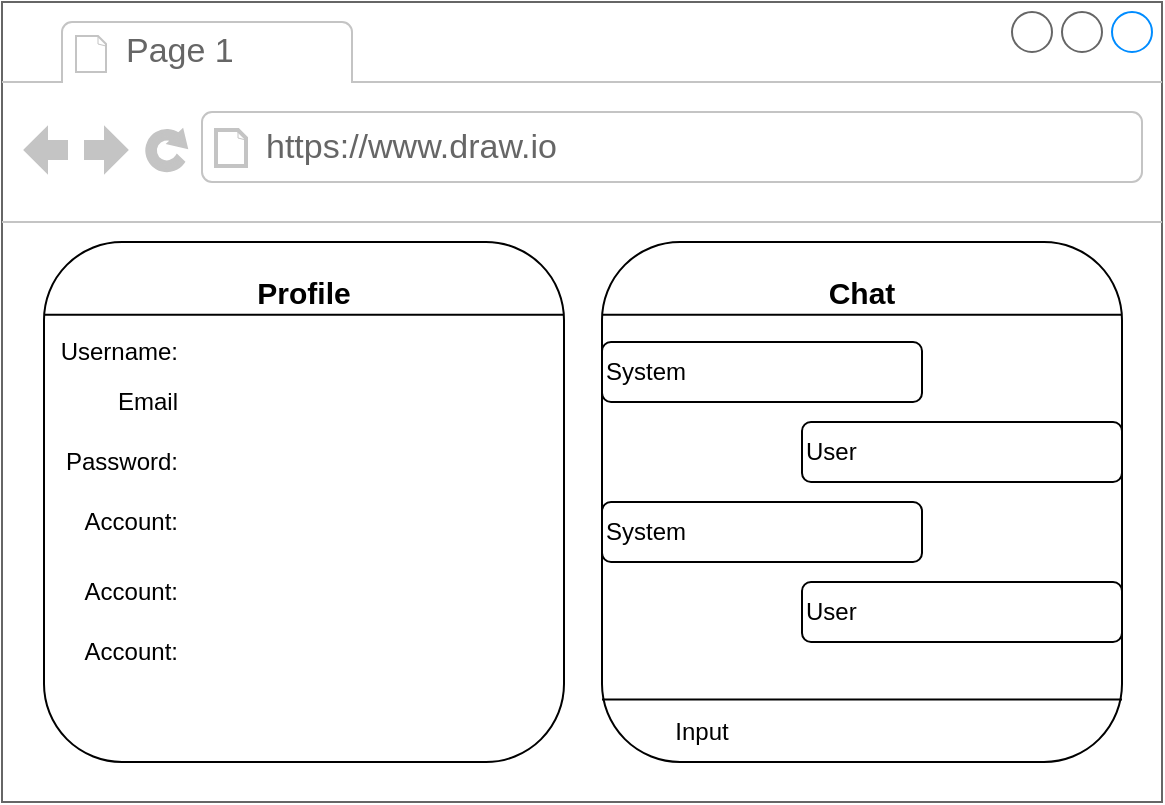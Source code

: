 <mxfile version="24.6.4" type="device">
  <diagram name="Page-1" id="JSUwC95UO1q9N25yxLIY">
    <mxGraphModel dx="1725" dy="893" grid="1" gridSize="10" guides="1" tooltips="1" connect="1" arrows="1" fold="1" page="1" pageScale="1" pageWidth="827" pageHeight="1169" math="0" shadow="0">
      <root>
        <mxCell id="0" />
        <mxCell id="1" parent="0" />
        <mxCell id="mcXVqLQHgY-OmWRq760I-1" value="" style="strokeWidth=1;shadow=0;dashed=0;align=center;html=1;shape=mxgraph.mockup.containers.browserWindow;rSize=0;strokeColor=#666666;strokeColor2=#008cff;strokeColor3=#c4c4c4;mainText=,;recursiveResize=0;movable=0;resizable=0;rotatable=0;deletable=0;editable=0;locked=1;connectable=0;" vertex="1" parent="1">
          <mxGeometry x="40" y="40" width="580" height="400" as="geometry" />
        </mxCell>
        <mxCell id="mcXVqLQHgY-OmWRq760I-2" value="Page 1" style="strokeWidth=1;shadow=0;dashed=0;align=center;html=1;shape=mxgraph.mockup.containers.anchor;fontSize=17;fontColor=#666666;align=left;whiteSpace=wrap;" vertex="1" parent="mcXVqLQHgY-OmWRq760I-1">
          <mxGeometry x="60" y="12" width="110" height="26" as="geometry" />
        </mxCell>
        <mxCell id="mcXVqLQHgY-OmWRq760I-3" value="https://www.draw.io" style="strokeWidth=1;shadow=0;dashed=0;align=center;html=1;shape=mxgraph.mockup.containers.anchor;rSize=0;fontSize=17;fontColor=#666666;align=left;" vertex="1" parent="mcXVqLQHgY-OmWRq760I-1">
          <mxGeometry x="130" y="60" width="250" height="26" as="geometry" />
        </mxCell>
        <mxCell id="mcXVqLQHgY-OmWRq760I-4" value="" style="rounded=1;whiteSpace=wrap;html=1;points=[[0,0,0,0,0],[0,0.14,0,0,0],[0,0.25,0,0,0],[0,0.5,0,0,0],[0,0.75,0,0,0],[0,1,0,0,0],[0.25,0,0,0,0],[0.25,1,0,0,0],[0.5,0,0,0,0],[0.5,1,0,0,0],[0.75,0,0,0,0],[0.75,1,0,0,0],[1,0,0,0,0],[1,0.14,0,0,0],[1,0.25,0,0,0],[1,0.5,0,0,0],[1,0.75,0,0,0],[1,1,0,0,0]];" vertex="1" parent="1">
          <mxGeometry x="61" y="160" width="260" height="260" as="geometry" />
        </mxCell>
        <mxCell id="mcXVqLQHgY-OmWRq760I-8" value="" style="rounded=1;whiteSpace=wrap;html=1;points=[[0,0,0,0,0],[0,0.14,0,0,0],[0,0.25,0,0,0],[0,0.5,0,0,0],[0,0.75,0,0,0],[0,0.88,0,0,0],[0,1,0,0,0],[0.25,0,0,0,0],[0.25,1,0,0,0],[0.5,0,0,0,0],[0.5,1,0,0,0],[0.75,0,0,0,0],[0.75,1,0,0,0],[1,0,0,0,0],[1,0.14,0,0,0],[1,0.25,0,0,0],[1,0.5,0,0,0],[1,0.75,0,0,0],[1,0.88,0,0,0],[1,1,0,0,0]];" vertex="1" parent="1">
          <mxGeometry x="340" y="160" width="260" height="260" as="geometry" />
        </mxCell>
        <mxCell id="mcXVqLQHgY-OmWRq760I-9" value="" style="endArrow=none;html=1;rounded=0;exitX=0;exitY=0.14;exitDx=0;exitDy=0;exitPerimeter=0;entryX=1;entryY=0.14;entryDx=0;entryDy=0;entryPerimeter=0;" edge="1" parent="1" source="mcXVqLQHgY-OmWRq760I-4" target="mcXVqLQHgY-OmWRq760I-4">
          <mxGeometry width="50" height="50" relative="1" as="geometry">
            <mxPoint x="80" y="590" as="sourcePoint" />
            <mxPoint x="130" y="540" as="targetPoint" />
          </mxGeometry>
        </mxCell>
        <mxCell id="mcXVqLQHgY-OmWRq760I-10" value="" style="endArrow=none;html=1;rounded=0;exitX=0;exitY=0.14;exitDx=0;exitDy=0;exitPerimeter=0;entryX=1;entryY=0.14;entryDx=0;entryDy=0;entryPerimeter=0;" edge="1" parent="1" source="mcXVqLQHgY-OmWRq760I-8" target="mcXVqLQHgY-OmWRq760I-8">
          <mxGeometry width="50" height="50" relative="1" as="geometry">
            <mxPoint x="360" y="580" as="sourcePoint" />
            <mxPoint x="410" y="530" as="targetPoint" />
          </mxGeometry>
        </mxCell>
        <mxCell id="mcXVqLQHgY-OmWRq760I-11" value="Profile" style="text;html=1;align=center;verticalAlign=middle;whiteSpace=wrap;rounded=0;fontStyle=1;fontSize=15;" vertex="1" parent="1">
          <mxGeometry x="161" y="170" width="60" height="30" as="geometry" />
        </mxCell>
        <mxCell id="mcXVqLQHgY-OmWRq760I-12" value="Chat" style="text;html=1;align=center;verticalAlign=middle;whiteSpace=wrap;rounded=0;fontStyle=1;fontSize=15;" vertex="1" parent="1">
          <mxGeometry x="440" y="170" width="60" height="30" as="geometry" />
        </mxCell>
        <mxCell id="mcXVqLQHgY-OmWRq760I-13" value="System" style="rounded=1;whiteSpace=wrap;html=1;align=left;" vertex="1" parent="1">
          <mxGeometry x="340" y="210" width="160" height="30" as="geometry" />
        </mxCell>
        <mxCell id="mcXVqLQHgY-OmWRq760I-14" value="User" style="rounded=1;whiteSpace=wrap;html=1;align=left;" vertex="1" parent="1">
          <mxGeometry x="440" y="250" width="160" height="30" as="geometry" />
        </mxCell>
        <mxCell id="mcXVqLQHgY-OmWRq760I-15" value="System" style="rounded=1;whiteSpace=wrap;html=1;align=left;" vertex="1" parent="1">
          <mxGeometry x="340" y="290" width="160" height="30" as="geometry" />
        </mxCell>
        <mxCell id="mcXVqLQHgY-OmWRq760I-16" value="User" style="rounded=1;whiteSpace=wrap;html=1;align=left;" vertex="1" parent="1">
          <mxGeometry x="440" y="330" width="160" height="30" as="geometry" />
        </mxCell>
        <mxCell id="mcXVqLQHgY-OmWRq760I-17" value="" style="endArrow=none;html=1;rounded=0;exitX=0;exitY=0.88;exitDx=0;exitDy=0;exitPerimeter=0;entryX=1;entryY=0.88;entryDx=0;entryDy=0;entryPerimeter=0;" edge="1" parent="1" source="mcXVqLQHgY-OmWRq760I-8" target="mcXVqLQHgY-OmWRq760I-8">
          <mxGeometry width="50" height="50" relative="1" as="geometry">
            <mxPoint x="470" y="540" as="sourcePoint" />
            <mxPoint x="520" y="490" as="targetPoint" />
          </mxGeometry>
        </mxCell>
        <mxCell id="mcXVqLQHgY-OmWRq760I-18" value="Input" style="text;html=1;align=center;verticalAlign=middle;whiteSpace=wrap;rounded=0;" vertex="1" parent="1">
          <mxGeometry x="360" y="390" width="60" height="30" as="geometry" />
        </mxCell>
        <mxCell id="mcXVqLQHgY-OmWRq760I-20" value="Username:" style="text;html=1;align=right;verticalAlign=middle;whiteSpace=wrap;rounded=0;" vertex="1" parent="1">
          <mxGeometry x="70" y="200" width="60" height="30" as="geometry" />
        </mxCell>
        <mxCell id="mcXVqLQHgY-OmWRq760I-21" value="Email" style="text;html=1;align=right;verticalAlign=middle;whiteSpace=wrap;rounded=0;" vertex="1" parent="1">
          <mxGeometry x="70" y="225" width="60" height="30" as="geometry" />
        </mxCell>
        <mxCell id="mcXVqLQHgY-OmWRq760I-22" value="Password:" style="text;html=1;align=right;verticalAlign=middle;whiteSpace=wrap;rounded=0;" vertex="1" parent="1">
          <mxGeometry x="70" y="255" width="60" height="30" as="geometry" />
        </mxCell>
        <mxCell id="mcXVqLQHgY-OmWRq760I-23" value="Account:" style="text;html=1;align=right;verticalAlign=middle;whiteSpace=wrap;rounded=0;" vertex="1" parent="1">
          <mxGeometry x="70" y="285" width="60" height="30" as="geometry" />
        </mxCell>
        <mxCell id="mcXVqLQHgY-OmWRq760I-24" value="Account:" style="text;html=1;align=right;verticalAlign=middle;whiteSpace=wrap;rounded=0;" vertex="1" parent="1">
          <mxGeometry x="70" y="320" width="60" height="30" as="geometry" />
        </mxCell>
        <mxCell id="mcXVqLQHgY-OmWRq760I-25" value="Account:" style="text;html=1;align=right;verticalAlign=middle;whiteSpace=wrap;rounded=0;" vertex="1" parent="1">
          <mxGeometry x="70" y="350" width="60" height="30" as="geometry" />
        </mxCell>
      </root>
    </mxGraphModel>
  </diagram>
</mxfile>
